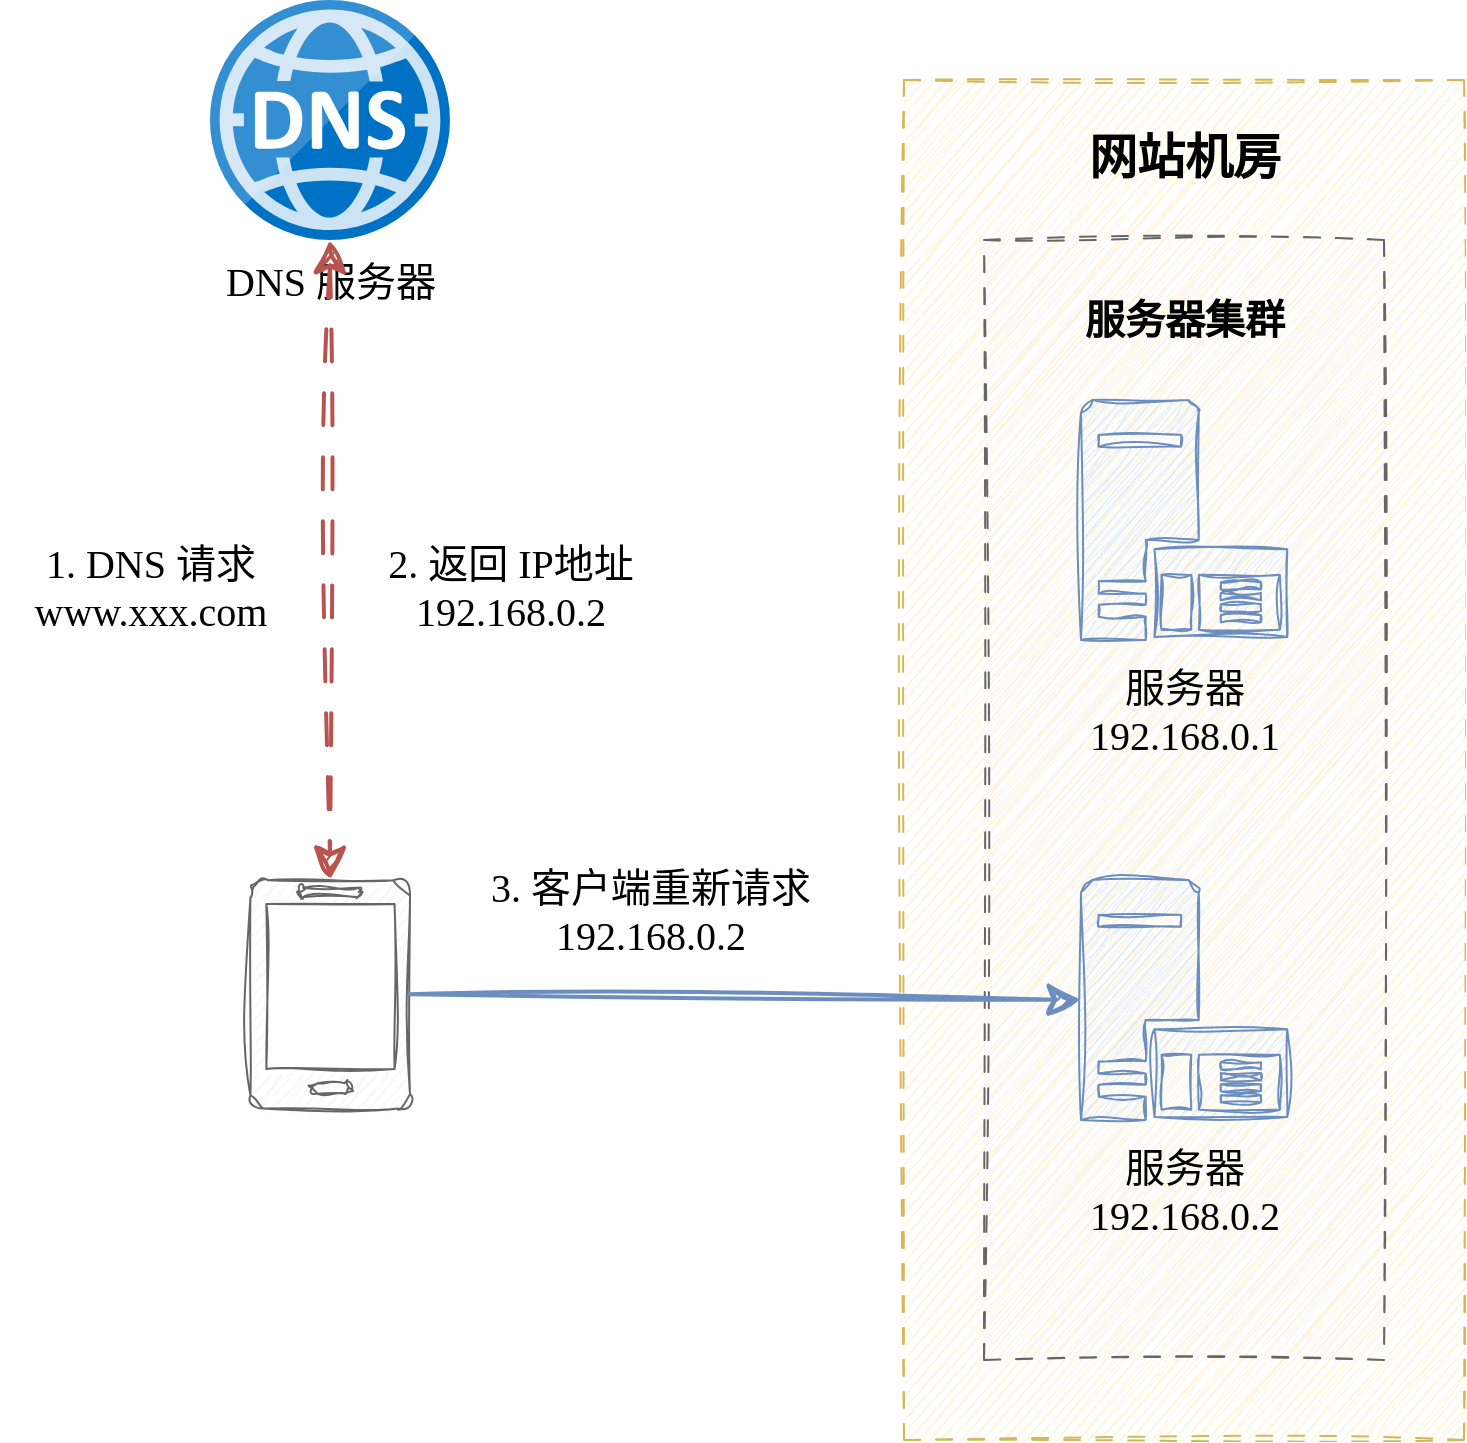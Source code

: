 <mxfile compressed="true" version="22.0.3" type="device" pages="5"><diagram name="DNS负载均衡" id="BAbrDMVihih0XYrOmK_y"><mxGraphModel dx="1668" dy="985" grid="1" gridSize="10" guides="1" tooltips="1" connect="1" arrows="1" fold="1" page="1" pageScale="1" pageWidth="1654" pageHeight="1169" math="0" shadow="0"><root><mxCell id="SxZBvhlyX4NvFGH8kVMa-0"/><mxCell id="SxZBvhlyX4NvFGH8kVMa-1" parent="SxZBvhlyX4NvFGH8kVMa-0"/><mxCell id="SxZBvhlyX4NvFGH8kVMa-2" value="" style="verticalLabelPosition=bottom;verticalAlign=top;html=1;shape=mxgraph.basic.rect;fillColor2=none;strokeWidth=1;size=20;indent=5;sketch=1;hachureGap=4;jiggle=2;curveFitting=1;fontFamily=Architects Daughter;fontSource=https%3A%2F%2Ffonts.googleapis.com%2Fcss%3Ffamily%3DArchitects%2BDaughter;fontSize=20;fillColor=#fff2cc;strokeColor=#d6b656;dashed=1;dashPattern=8 8;" parent="SxZBvhlyX4NvFGH8kVMa-1" vertex="1"><mxGeometry x="1002" y="265" width="280" height="680" as="geometry"/></mxCell><mxCell id="SxZBvhlyX4NvFGH8kVMa-3" value="" style="verticalLabelPosition=bottom;verticalAlign=top;html=1;shape=mxgraph.basic.rect;fillColor2=none;strokeWidth=1;size=20;indent=5;sketch=1;hachureGap=4;jiggle=2;curveFitting=1;fontFamily=Architects Daughter;fontSource=https%3A%2F%2Ffonts.googleapis.com%2Fcss%3Ffamily%3DArchitects%2BDaughter;fontSize=20;fillColor=#f5f5f5;fontColor=#333333;strokeColor=#666666;dashed=1;dashPattern=8 8;" parent="SxZBvhlyX4NvFGH8kVMa-1" vertex="1"><mxGeometry x="1042" y="345" width="200" height="560" as="geometry"/></mxCell><mxCell id="SxZBvhlyX4NvFGH8kVMa-6" value="&lt;div&gt;1. DNS 请求&lt;/div&gt;&lt;div&gt;www.xxx.com&lt;/div&gt;" style="text;html=1;align=center;verticalAlign=middle;resizable=0;points=[];autosize=1;strokeColor=none;fillColor=none;fontSize=20;fontFamily=Comic Sans MS;" parent="SxZBvhlyX4NvFGH8kVMa-1" vertex="1"><mxGeometry x="550" y="487.5" width="150" height="60" as="geometry"/></mxCell><mxCell id="SxZBvhlyX4NvFGH8kVMa-7" value="&lt;div&gt;2. 返回 IP地址&lt;/div&gt;&lt;div&gt;192.168.0.2&lt;/div&gt;" style="text;html=1;align=center;verticalAlign=middle;resizable=0;points=[];autosize=1;strokeColor=none;fillColor=none;fontSize=20;fontFamily=Comic Sans MS;" parent="SxZBvhlyX4NvFGH8kVMa-1" vertex="1"><mxGeometry x="730" y="487.5" width="150" height="60" as="geometry"/></mxCell><mxCell id="SxZBvhlyX4NvFGH8kVMa-8" value="&lt;div&gt;3. 客户端重新请求&lt;/div&gt;&lt;div&gt;192.168.0.2&lt;/div&gt;" style="text;html=1;align=center;verticalAlign=middle;resizable=0;points=[];autosize=1;strokeColor=none;fillColor=none;fontSize=20;fontFamily=Comic Sans MS;" parent="SxZBvhlyX4NvFGH8kVMa-1" vertex="1"><mxGeometry x="780" y="650" width="190" height="60" as="geometry"/></mxCell><mxCell id="SxZBvhlyX4NvFGH8kVMa-10" value="服务器集群" style="text;html=1;align=center;verticalAlign=middle;resizable=0;points=[];autosize=1;strokeColor=none;fillColor=none;fontSize=20;fontFamily=Architects Daughter;fontStyle=1" parent="SxZBvhlyX4NvFGH8kVMa-1" vertex="1"><mxGeometry x="1082" y="365" width="120" height="40" as="geometry"/></mxCell><mxCell id="SxZBvhlyX4NvFGH8kVMa-11" value="" style="group" parent="SxZBvhlyX4NvFGH8kVMa-1" vertex="1" connectable="0"><mxGeometry x="1087.0" y="425" width="120" height="185" as="geometry"/></mxCell><mxCell id="SxZBvhlyX4NvFGH8kVMa-12" value="" style="sketch=1;aspect=fixed;pointerEvents=1;shadow=0;dashed=0;html=1;strokeColor=#6c8ebf;labelPosition=center;verticalLabelPosition=bottom;verticalAlign=top;align=center;fillColor=#dae8fc;shape=mxgraph.mscae.enterprise.application_server;hachureGap=4;jiggle=2;curveFitting=1;fontFamily=Comic Sans MS;fontSize=20;" parent="SxZBvhlyX4NvFGH8kVMa-11" vertex="1"><mxGeometry x="3.4" width="103.2" height="120" as="geometry"/></mxCell><mxCell id="SxZBvhlyX4NvFGH8kVMa-13" value="&lt;font color=&quot;#000000&quot;&gt;&lt;div&gt;服务器&lt;/div&gt;&lt;div&gt;192.168.0.1&lt;/div&gt;&lt;/font&gt;" style="text;html=1;align=center;verticalAlign=middle;resizable=0;points=[];autosize=1;strokeColor=none;fillColor=none;fontSize=20;fontFamily=Comic Sans MS;labelBackgroundColor=none;" parent="SxZBvhlyX4NvFGH8kVMa-11" vertex="1"><mxGeometry x="-10" y="125" width="130" height="60" as="geometry"/></mxCell><mxCell id="SxZBvhlyX4NvFGH8kVMa-14" value="" style="sketch=1;aspect=fixed;pointerEvents=1;shadow=0;dashed=0;html=1;strokeColor=#6c8ebf;labelPosition=center;verticalLabelPosition=bottom;verticalAlign=top;align=center;fillColor=#dae8fc;shape=mxgraph.mscae.enterprise.application_server;hachureGap=4;jiggle=2;curveFitting=1;fontFamily=Comic Sans MS;fontSize=20;" parent="SxZBvhlyX4NvFGH8kVMa-1" vertex="1"><mxGeometry x="1090.4" y="665" width="103.2" height="120" as="geometry"/></mxCell><mxCell id="SxZBvhlyX4NvFGH8kVMa-15" value="&lt;font color=&quot;#000000&quot;&gt;&lt;div&gt;服务器&lt;/div&gt;&lt;div&gt;192.168.0.2&lt;/div&gt;&lt;/font&gt;" style="text;html=1;align=center;verticalAlign=middle;resizable=0;points=[];autosize=1;strokeColor=none;fillColor=none;fontSize=20;fontFamily=Comic Sans MS;labelBackgroundColor=none;" parent="SxZBvhlyX4NvFGH8kVMa-1" vertex="1"><mxGeometry x="1077.0" y="790" width="130" height="60" as="geometry"/></mxCell><mxCell id="SxZBvhlyX4NvFGH8kVMa-19" value="网站机房" style="text;html=1;align=center;verticalAlign=middle;resizable=0;points=[];autosize=1;strokeColor=none;fillColor=none;fontSize=24;fontFamily=Architects Daughter;fontStyle=1" parent="SxZBvhlyX4NvFGH8kVMa-1" vertex="1"><mxGeometry x="1082" y="285" width="120" height="40" as="geometry"/></mxCell><mxCell id="SxZBvhlyX4NvFGH8kVMa-20" value="" style="sketch=1;aspect=fixed;pointerEvents=1;shadow=0;dashed=0;html=1;strokeColor=#666666;labelPosition=center;verticalLabelPosition=bottom;verticalAlign=top;align=center;fillColor=#f5f5f5;shape=mxgraph.azure.mobile;hachureGap=4;jiggle=2;curveFitting=1;fontFamily=Architects Daughter;fontSource=https%3A%2F%2Ffonts.googleapis.com%2Fcss%3Ffamily%3DArchitects%2BDaughter;fontSize=20;fontColor=#333333;" parent="SxZBvhlyX4NvFGH8kVMa-1" vertex="1"><mxGeometry x="675" y="665" width="80" height="114.29" as="geometry"/></mxCell><mxCell id="SxZBvhlyX4NvFGH8kVMa-5" style="shape=connector;hachureGap=4;orthogonalLoop=1;jettySize=auto;html=1;labelBackgroundColor=none;align=center;verticalAlign=middle;fontFamily=Comic Sans MS;fontSize=20;fontColor=default;endArrow=classic;fillColor=#dae8fc;strokeColor=#6c8ebf;strokeWidth=2;endSize=12;startSize=12;sketch=1;curveFitting=1;jiggle=2;entryX=0;entryY=0.5;entryDx=0;entryDy=0;entryPerimeter=0;exitX=1;exitY=0.5;exitDx=0;exitDy=0;exitPerimeter=0;" parent="SxZBvhlyX4NvFGH8kVMa-1" source="SxZBvhlyX4NvFGH8kVMa-20" target="SxZBvhlyX4NvFGH8kVMa-14" edge="1"><mxGeometry relative="1" as="geometry"><mxPoint x="525.3" y="612.073" as="sourcePoint"/><mxPoint x="772" y="702.5" as="targetPoint"/></mxGeometry></mxCell><mxCell id="YMJk9nRC2fCpFpkPJboU-1" value="" style="group" parent="SxZBvhlyX4NvFGH8kVMa-1" vertex="1" connectable="0"><mxGeometry x="650" y="225" width="130" height="160" as="geometry"/></mxCell><mxCell id="JRLEh3G2Ox-G3m-7-0gZ-0" value="" style="image;sketch=0;aspect=fixed;html=1;points=[];align=center;fontSize=12;image=img/lib/mscae/DNS.svg;verticalAlign=middle;fontFamily=Comic Sans MS;fillColor=none;labelBackgroundColor=none;" parent="YMJk9nRC2fCpFpkPJboU-1" vertex="1"><mxGeometry x="5" width="120" height="120" as="geometry"/></mxCell><mxCell id="YMJk9nRC2fCpFpkPJboU-0" value="DNS 服务器" style="text;html=1;align=center;verticalAlign=middle;resizable=0;points=[];autosize=1;strokeColor=none;fillColor=none;fontSize=20;fontFamily=Comic Sans MS;" parent="YMJk9nRC2fCpFpkPJboU-1" vertex="1"><mxGeometry y="120" width="130" height="40" as="geometry"/></mxCell><mxCell id="SxZBvhlyX4NvFGH8kVMa-4" style="shape=connector;hachureGap=4;orthogonalLoop=1;jettySize=auto;html=1;labelBackgroundColor=none;align=center;verticalAlign=middle;fontFamily=Comic Sans MS;fontSize=20;fontColor=default;endArrow=classic;strokeWidth=2;endSize=12;startSize=12;startArrow=classic;startFill=1;fillColor=#f8cecc;strokeColor=#b85450;sketch=1;curveFitting=1;jiggle=2;entryX=0.5;entryY=0;entryDx=0;entryDy=0;entryPerimeter=0;dashed=1;dashPattern=8 8;" parent="SxZBvhlyX4NvFGH8kVMa-1" source="JRLEh3G2Ox-G3m-7-0gZ-0" target="SxZBvhlyX4NvFGH8kVMa-20" edge="1"><mxGeometry relative="1" as="geometry"><mxPoint x="876.4" y="325" as="sourcePoint"/><mxPoint x="512" y="575" as="targetPoint"/></mxGeometry></mxCell></root></mxGraphModel></diagram><diagram name="HTTP负载均衡" id="JvPUnwsVTqbWL2oPnIk1"><mxGraphModel dx="2026" dy="1196" grid="1" gridSize="10" guides="1" tooltips="1" connect="1" arrows="1" fold="1" page="1" pageScale="1" pageWidth="1654" pageHeight="1169" math="0" shadow="0"><root><mxCell id="ro7mfXY26MIcOnf9jZvD-0"/><mxCell id="ro7mfXY26MIcOnf9jZvD-1" parent="ro7mfXY26MIcOnf9jZvD-0"/><mxCell id="aEIAhxGjpGdrBEgnsYX0-5" value="" style="verticalLabelPosition=bottom;verticalAlign=top;html=1;shape=mxgraph.basic.rect;fillColor2=none;strokeWidth=1;size=20;indent=5;sketch=1;hachureGap=4;jiggle=2;curveFitting=1;fontFamily=Architects Daughter;fontSource=https%3A%2F%2Ffonts.googleapis.com%2Fcss%3Ffamily%3DArchitects%2BDaughter;fontSize=20;fillColor=#fff2cc;strokeColor=#d6b656;dashed=1;dashPattern=8 8;" parent="ro7mfXY26MIcOnf9jZvD-1" vertex="1"><mxGeometry x="797" y="280" width="480" height="685" as="geometry"/></mxCell><mxCell id="aEIAhxGjpGdrBEgnsYX0-0" value="" style="verticalLabelPosition=bottom;verticalAlign=top;html=1;shape=mxgraph.basic.rect;fillColor2=none;strokeWidth=1;size=20;indent=5;sketch=1;hachureGap=4;jiggle=2;curveFitting=1;fontFamily=Architects Daughter;fontSource=https%3A%2F%2Ffonts.googleapis.com%2Fcss%3Ffamily%3DArchitects%2BDaughter;fontSize=20;fillColor=#f5f5f5;fontColor=#333333;strokeColor=#666666;dashed=1;dashPattern=8 8;" parent="ro7mfXY26MIcOnf9jZvD-1" vertex="1"><mxGeometry x="1037" y="365" width="200" height="560" as="geometry"/></mxCell><mxCell id="ro7mfXY26MIcOnf9jZvD-12" value="&lt;div&gt;1. HTTP 请求&lt;/div&gt;&lt;div&gt;192.168.0.100&lt;/div&gt;" style="text;html=1;align=center;verticalAlign=middle;resizable=0;points=[];autosize=1;strokeColor=none;fillColor=none;fontSize=20;fontFamily=Comic Sans MS;" parent="ro7mfXY26MIcOnf9jZvD-1" vertex="1"><mxGeometry x="600" y="425" width="150" height="60" as="geometry"/></mxCell><mxCell id="ro7mfXY26MIcOnf9jZvD-13" value="&lt;div&gt;2. 重定向到&lt;/div&gt;&lt;div&gt;192.168.0.2&lt;/div&gt;" style="text;html=1;align=center;verticalAlign=middle;resizable=0;points=[];autosize=1;strokeColor=none;fillColor=none;fontSize=20;fontFamily=Comic Sans MS;" parent="ro7mfXY26MIcOnf9jZvD-1" vertex="1"><mxGeometry x="610" y="507.5" width="130" height="60" as="geometry"/></mxCell><mxCell id="ro7mfXY26MIcOnf9jZvD-14" value="&lt;div&gt;3. 客户端重新请求&lt;/div&gt;&lt;div&gt;192.168.0.2&lt;/div&gt;" style="text;html=1;align=center;verticalAlign=middle;resizable=0;points=[];autosize=1;strokeColor=none;fillColor=none;fontSize=20;fontFamily=Comic Sans MS;" parent="ro7mfXY26MIcOnf9jZvD-1" vertex="1"><mxGeometry x="580" y="680" width="190" height="60" as="geometry"/></mxCell><mxCell id="aEIAhxGjpGdrBEgnsYX0-1" value="服务器集群" style="text;html=1;align=center;verticalAlign=middle;resizable=0;points=[];autosize=1;strokeColor=none;fillColor=none;fontSize=20;fontFamily=Architects Daughter;fontStyle=1" parent="ro7mfXY26MIcOnf9jZvD-1" vertex="1"><mxGeometry x="1077" y="385" width="120" height="40" as="geometry"/></mxCell><mxCell id="aEIAhxGjpGdrBEgnsYX0-9" value="" style="group" parent="ro7mfXY26MIcOnf9jZvD-1" vertex="1" connectable="0"><mxGeometry x="1082.0" y="445" width="120" height="185" as="geometry"/></mxCell><mxCell id="aEIAhxGjpGdrBEgnsYX0-7" value="" style="sketch=1;aspect=fixed;pointerEvents=1;shadow=0;dashed=0;html=1;strokeColor=#6c8ebf;labelPosition=center;verticalLabelPosition=bottom;verticalAlign=top;align=center;fillColor=#dae8fc;shape=mxgraph.mscae.enterprise.application_server;hachureGap=4;jiggle=2;curveFitting=1;fontFamily=Comic Sans MS;fontSize=20;" parent="aEIAhxGjpGdrBEgnsYX0-9" vertex="1"><mxGeometry x="3.4" width="103.2" height="120" as="geometry"/></mxCell><mxCell id="aEIAhxGjpGdrBEgnsYX0-8" value="&lt;font color=&quot;#000000&quot;&gt;&lt;div&gt;服务器&lt;/div&gt;&lt;div&gt;192.168.0.1&lt;/div&gt;&lt;/font&gt;" style="text;html=1;align=center;verticalAlign=middle;resizable=0;points=[];autosize=1;strokeColor=none;fillColor=none;fontSize=20;fontFamily=Comic Sans MS;labelBackgroundColor=none;" parent="aEIAhxGjpGdrBEgnsYX0-9" vertex="1"><mxGeometry x="-10" y="125" width="130" height="60" as="geometry"/></mxCell><mxCell id="aEIAhxGjpGdrBEgnsYX0-11" value="" style="sketch=1;aspect=fixed;pointerEvents=1;shadow=0;dashed=0;html=1;strokeColor=#6c8ebf;labelPosition=center;verticalLabelPosition=bottom;verticalAlign=top;align=center;fillColor=#dae8fc;shape=mxgraph.mscae.enterprise.application_server;hachureGap=4;jiggle=2;curveFitting=1;fontFamily=Comic Sans MS;fontSize=20;" parent="ro7mfXY26MIcOnf9jZvD-1" vertex="1"><mxGeometry x="1085.4" y="685" width="103.2" height="120" as="geometry"/></mxCell><mxCell id="aEIAhxGjpGdrBEgnsYX0-12" value="&lt;font color=&quot;#000000&quot;&gt;&lt;div&gt;服务器&lt;/div&gt;&lt;div&gt;192.168.0.2&lt;/div&gt;&lt;/font&gt;" style="text;html=1;align=center;verticalAlign=middle;resizable=0;points=[];autosize=1;strokeColor=none;fillColor=none;fontSize=20;fontFamily=Comic Sans MS;labelBackgroundColor=none;" parent="ro7mfXY26MIcOnf9jZvD-1" vertex="1"><mxGeometry x="1072.0" y="810" width="130" height="60" as="geometry"/></mxCell><mxCell id="aEIAhxGjpGdrBEgnsYX0-13" value="" style="group" parent="ro7mfXY26MIcOnf9jZvD-1" vertex="1" connectable="0"><mxGeometry x="820.0" y="440" width="160" height="210" as="geometry"/></mxCell><mxCell id="aEIAhxGjpGdrBEgnsYX0-2" value="" style="sketch=1;aspect=fixed;pointerEvents=1;shadow=0;dashed=0;html=1;strokeColor=#b85450;labelPosition=center;verticalLabelPosition=bottom;verticalAlign=top;align=center;fillColor=#f8cecc;shape=mxgraph.mscae.enterprise.web_server;hachureGap=4;jiggle=2;curveFitting=1;fontFamily=Architects Daughter;fontSource=https%3A%2F%2Ffonts.googleapis.com%2Fcss%3Ffamily%3DArchitects%2BDaughter;fontSize=20;" parent="aEIAhxGjpGdrBEgnsYX0-13" vertex="1"><mxGeometry x="34.4" width="91.2" height="120" as="geometry"/></mxCell><mxCell id="aEIAhxGjpGdrBEgnsYX0-3" value="&lt;font color=&quot;#000000&quot;&gt;&lt;div&gt;HTTP 重定向&lt;/div&gt;&lt;div&gt;负载均衡服务器&lt;/div&gt;&lt;div&gt;192.168.0.100&lt;/div&gt;&lt;/font&gt;" style="text;html=1;align=center;verticalAlign=middle;resizable=0;points=[];autosize=1;strokeColor=none;fillColor=none;fontSize=20;fontFamily=Comic Sans MS;labelBackgroundColor=none;" parent="aEIAhxGjpGdrBEgnsYX0-13" vertex="1"><mxGeometry y="120" width="160" height="90" as="geometry"/></mxCell><mxCell id="aEIAhxGjpGdrBEgnsYX0-14" value="网站机房" style="text;html=1;align=center;verticalAlign=middle;resizable=0;points=[];autosize=1;strokeColor=none;fillColor=none;fontSize=24;fontFamily=Architects Daughter;fontStyle=1" parent="ro7mfXY26MIcOnf9jZvD-1" vertex="1"><mxGeometry x="977" y="300" width="120" height="40" as="geometry"/></mxCell><mxCell id="aEIAhxGjpGdrBEgnsYX0-16" value="" style="sketch=1;aspect=fixed;pointerEvents=1;shadow=0;dashed=0;html=1;strokeColor=#666666;labelPosition=center;verticalLabelPosition=bottom;verticalAlign=top;align=center;fillColor=#f5f5f5;shape=mxgraph.azure.mobile;hachureGap=4;jiggle=2;curveFitting=1;fontFamily=Architects Daughter;fontSource=https%3A%2F%2Ffonts.googleapis.com%2Fcss%3Ffamily%3DArchitects%2BDaughter;fontSize=20;fontColor=#333333;" parent="ro7mfXY26MIcOnf9jZvD-1" vertex="1"><mxGeometry x="477" y="450" width="80" height="114.29" as="geometry"/></mxCell><mxCell id="ro7mfXY26MIcOnf9jZvD-4" style="shape=connector;hachureGap=4;orthogonalLoop=1;jettySize=auto;html=1;labelBackgroundColor=none;align=center;verticalAlign=middle;fontFamily=Comic Sans MS;fontSize=20;fontColor=default;endArrow=classic;fillColor=#dae8fc;strokeColor=#6c8ebf;strokeWidth=2;endSize=12;startSize=12;sketch=1;curveFitting=1;jiggle=2;entryX=0;entryY=0.5;entryDx=0;entryDy=0;entryPerimeter=0;exitX=0.5;exitY=1;exitDx=0;exitDy=0;exitPerimeter=0;startArrow=classic;startFill=1;edgeStyle=orthogonalEdgeStyle;" parent="ro7mfXY26MIcOnf9jZvD-1" source="aEIAhxGjpGdrBEgnsYX0-16" target="aEIAhxGjpGdrBEgnsYX0-11" edge="1"><mxGeometry relative="1" as="geometry"><mxPoint x="520.3" y="632.073" as="sourcePoint"/><mxPoint x="767" y="722.5" as="targetPoint"/></mxGeometry></mxCell><mxCell id="ro7mfXY26MIcOnf9jZvD-2" style="shape=connector;hachureGap=4;orthogonalLoop=1;jettySize=auto;html=1;labelBackgroundColor=none;align=center;verticalAlign=middle;fontFamily=Comic Sans MS;fontSize=20;fontColor=default;endArrow=classic;strokeWidth=2;endSize=12;startSize=12;startArrow=classic;startFill=1;fillColor=#f8cecc;strokeColor=#b85450;sketch=1;curveFitting=1;jiggle=2;exitX=0;exitY=0.5;exitDx=0;exitDy=0;exitPerimeter=0;entryX=0.909;entryY=0.419;entryDx=0;entryDy=0;entryPerimeter=0;dashed=1;dashPattern=8 8;" parent="ro7mfXY26MIcOnf9jZvD-1" source="aEIAhxGjpGdrBEgnsYX0-2" target="aEIAhxGjpGdrBEgnsYX0-16" edge="1"><mxGeometry relative="1" as="geometry"><mxPoint x="357" y="45" as="sourcePoint"/><mxPoint x="507" y="595" as="targetPoint"/></mxGeometry></mxCell></root></mxGraphModel></diagram><diagram name="反向代理负载均衡" id="8RaGBuaZtl2BDMFMAO3C"><mxGraphModel dx="2026" dy="1196" grid="1" gridSize="10" guides="1" tooltips="1" connect="1" arrows="1" fold="1" page="1" pageScale="1" pageWidth="1654" pageHeight="1169" math="0" shadow="0"><root><mxCell id="yRNiYalfQ5TMq-dqFPMS-0"/><mxCell id="yRNiYalfQ5TMq-dqFPMS-1" parent="yRNiYalfQ5TMq-dqFPMS-0"/><mxCell id="yRNiYalfQ5TMq-dqFPMS-2" value="" style="verticalLabelPosition=bottom;verticalAlign=top;html=1;shape=mxgraph.basic.rect;fillColor2=none;strokeWidth=1;size=20;indent=5;sketch=1;hachureGap=4;jiggle=2;curveFitting=1;fontFamily=Architects Daughter;fontSource=https%3A%2F%2Ffonts.googleapis.com%2Fcss%3Ffamily%3DArchitects%2BDaughter;fontSize=20;fillColor=#fff2cc;strokeColor=#d6b656;dashed=1;dashPattern=8 8;" parent="yRNiYalfQ5TMq-dqFPMS-1" vertex="1"><mxGeometry x="680" y="280" width="597" height="685" as="geometry"/></mxCell><mxCell id="yRNiYalfQ5TMq-dqFPMS-3" value="" style="verticalLabelPosition=bottom;verticalAlign=top;html=1;shape=mxgraph.basic.rect;fillColor2=none;strokeWidth=1;size=20;indent=5;sketch=1;hachureGap=4;jiggle=2;curveFitting=1;fontFamily=Architects Daughter;fontSource=https%3A%2F%2Ffonts.googleapis.com%2Fcss%3Ffamily%3DArchitects%2BDaughter;fontSize=20;fillColor=#f5f5f5;fontColor=#333333;strokeColor=#666666;dashed=1;dashPattern=8 8;" parent="yRNiYalfQ5TMq-dqFPMS-1" vertex="1"><mxGeometry x="1037" y="365" width="200" height="555" as="geometry"/></mxCell><mxCell id="yRNiYalfQ5TMq-dqFPMS-4" value="&lt;div&gt;1. HTTP 请求&lt;/div&gt;&lt;div&gt;192.168.0.100&lt;/div&gt;" style="text;html=1;align=center;verticalAlign=middle;resizable=0;points=[];autosize=1;strokeColor=none;fillColor=none;fontSize=20;fontFamily=Comic Sans MS;" parent="yRNiYalfQ5TMq-dqFPMS-1" vertex="1"><mxGeometry x="530" y="430" width="150" height="60" as="geometry"/></mxCell><mxCell id="yRNiYalfQ5TMq-dqFPMS-6" value="&lt;div&gt;2. 转发请求到&lt;/div&gt;&lt;div&gt;192.168.0.1&lt;/div&gt;" style="text;html=1;align=center;verticalAlign=middle;resizable=0;points=[];autosize=1;strokeColor=none;fillColor=none;fontSize=20;fontFamily=Comic Sans MS;" parent="yRNiYalfQ5TMq-dqFPMS-1" vertex="1"><mxGeometry x="860" y="430" width="150" height="60" as="geometry"/></mxCell><mxCell id="yRNiYalfQ5TMq-dqFPMS-7" value="服务器集群" style="text;html=1;align=center;verticalAlign=middle;resizable=0;points=[];autosize=1;strokeColor=none;fillColor=none;fontSize=20;fontFamily=Architects Daughter;fontStyle=1" parent="yRNiYalfQ5TMq-dqFPMS-1" vertex="1"><mxGeometry x="1077" y="385" width="120" height="40" as="geometry"/></mxCell><mxCell id="yRNiYalfQ5TMq-dqFPMS-8" value="" style="group" parent="yRNiYalfQ5TMq-dqFPMS-1" vertex="1" connectable="0"><mxGeometry x="1082.0" y="445" width="120" height="185" as="geometry"/></mxCell><mxCell id="yRNiYalfQ5TMq-dqFPMS-9" value="" style="sketch=1;aspect=fixed;pointerEvents=1;shadow=0;dashed=0;html=1;strokeColor=#6c8ebf;labelPosition=center;verticalLabelPosition=bottom;verticalAlign=top;align=center;fillColor=#dae8fc;shape=mxgraph.mscae.enterprise.application_server;hachureGap=4;jiggle=2;curveFitting=1;fontFamily=Comic Sans MS;fontSize=20;" parent="yRNiYalfQ5TMq-dqFPMS-8" vertex="1"><mxGeometry x="3.4" width="103.2" height="120" as="geometry"/></mxCell><mxCell id="yRNiYalfQ5TMq-dqFPMS-10" value="&lt;font color=&quot;#000000&quot;&gt;&lt;div&gt;服务器&lt;/div&gt;&lt;div&gt;192.168.0.1&lt;/div&gt;&lt;/font&gt;" style="text;html=1;align=center;verticalAlign=middle;resizable=0;points=[];autosize=1;strokeColor=none;fillColor=none;fontSize=20;fontFamily=Comic Sans MS;labelBackgroundColor=none;" parent="yRNiYalfQ5TMq-dqFPMS-8" vertex="1"><mxGeometry x="-10" y="125" width="130" height="60" as="geometry"/></mxCell><mxCell id="yRNiYalfQ5TMq-dqFPMS-11" value="" style="sketch=1;aspect=fixed;pointerEvents=1;shadow=0;dashed=0;html=1;strokeColor=#6c8ebf;labelPosition=center;verticalLabelPosition=bottom;verticalAlign=top;align=center;fillColor=#dae8fc;shape=mxgraph.mscae.enterprise.application_server;hachureGap=4;jiggle=2;curveFitting=1;fontFamily=Comic Sans MS;fontSize=20;" parent="yRNiYalfQ5TMq-dqFPMS-1" vertex="1"><mxGeometry x="1085.4" y="685" width="103.2" height="120" as="geometry"/></mxCell><mxCell id="yRNiYalfQ5TMq-dqFPMS-12" value="&lt;font color=&quot;#000000&quot;&gt;&lt;div&gt;服务器&lt;/div&gt;&lt;div&gt;192.168.0.2&lt;/div&gt;&lt;/font&gt;" style="text;html=1;align=center;verticalAlign=middle;resizable=0;points=[];autosize=1;strokeColor=none;fillColor=none;fontSize=20;fontFamily=Comic Sans MS;labelBackgroundColor=none;" parent="yRNiYalfQ5TMq-dqFPMS-1" vertex="1"><mxGeometry x="1072.0" y="810" width="130" height="60" as="geometry"/></mxCell><mxCell id="yRNiYalfQ5TMq-dqFPMS-16" value="网站机房" style="text;html=1;align=center;verticalAlign=middle;resizable=0;points=[];autosize=1;strokeColor=none;fillColor=none;fontSize=24;fontFamily=Architects Daughter;fontStyle=1" parent="yRNiYalfQ5TMq-dqFPMS-1" vertex="1"><mxGeometry x="918.5" y="300" width="120" height="40" as="geometry"/></mxCell><mxCell id="yRNiYalfQ5TMq-dqFPMS-17" value="" style="sketch=1;aspect=fixed;pointerEvents=1;shadow=0;dashed=0;html=1;strokeColor=#666666;labelPosition=center;verticalLabelPosition=bottom;verticalAlign=top;align=center;fillColor=#f5f5f5;shape=mxgraph.azure.mobile;hachureGap=4;jiggle=2;curveFitting=1;fontFamily=Architects Daughter;fontSource=https%3A%2F%2Ffonts.googleapis.com%2Fcss%3Ffamily%3DArchitects%2BDaughter;fontSize=20;fontColor=#333333;" parent="yRNiYalfQ5TMq-dqFPMS-1" vertex="1"><mxGeometry x="440" y="445.0" width="80" height="114.29" as="geometry"/></mxCell><mxCell id="yRNiYalfQ5TMq-dqFPMS-19" style="shape=connector;hachureGap=4;orthogonalLoop=1;jettySize=auto;html=1;labelBackgroundColor=none;align=center;verticalAlign=middle;fontFamily=Comic Sans MS;fontSize=20;fontColor=default;endArrow=classic;strokeWidth=2;endSize=12;startSize=12;startArrow=classic;startFill=1;fillColor=#f8cecc;strokeColor=#b85450;sketch=1;curveFitting=1;jiggle=2;exitX=0;exitY=0.5;exitDx=0;exitDy=0;exitPerimeter=0;entryX=1;entryY=0.5;entryDx=0;entryDy=0;entryPerimeter=0;dashed=1;dashPattern=8 8;" parent="yRNiYalfQ5TMq-dqFPMS-1" source="yRNiYalfQ5TMq-dqFPMS-14" target="yRNiYalfQ5TMq-dqFPMS-17" edge="1"><mxGeometry relative="1" as="geometry"><mxPoint x="357" y="45" as="sourcePoint"/><mxPoint x="507" y="595" as="targetPoint"/></mxGeometry></mxCell><mxCell id="EnAoTIV5uM1FwzV6oub2-1" value="" style="group" parent="yRNiYalfQ5TMq-dqFPMS-1" vertex="1" connectable="0"><mxGeometry x="720.0" y="400" width="160" height="210" as="geometry"/></mxCell><mxCell id="yRNiYalfQ5TMq-dqFPMS-14" value="" style="sketch=1;aspect=fixed;pointerEvents=1;shadow=0;dashed=0;html=1;strokeColor=#b85450;labelPosition=center;verticalLabelPosition=bottom;verticalAlign=top;align=center;fillColor=#f8cecc;shape=mxgraph.mscae.enterprise.web_server;hachureGap=4;jiggle=2;curveFitting=1;fontFamily=Architects Daughter;fontSource=https%3A%2F%2Ffonts.googleapis.com%2Fcss%3Ffamily%3DArchitects%2BDaughter;fontSize=20;" parent="EnAoTIV5uM1FwzV6oub2-1" vertex="1"><mxGeometry x="34.4" y="45" width="91.2" height="120" as="geometry"/></mxCell><mxCell id="yRNiYalfQ5TMq-dqFPMS-15" value="&lt;font color=&quot;#000000&quot;&gt;&lt;div&gt;反向代理&lt;/div&gt;&lt;div&gt;负载均衡服务器&lt;/div&gt;&lt;div&gt;192.168.0.100&lt;/div&gt;&lt;/font&gt;" style="text;html=1;align=center;verticalAlign=middle;resizable=0;points=[];autosize=1;strokeColor=none;fillColor=none;fontSize=20;fontFamily=Comic Sans MS;labelBackgroundColor=none;" parent="EnAoTIV5uM1FwzV6oub2-1" vertex="1"><mxGeometry y="165" width="160" height="90" as="geometry"/></mxCell><mxCell id="EnAoTIV5uM1FwzV6oub2-2" style="sketch=1;hachureGap=4;jiggle=2;curveFitting=1;orthogonalLoop=1;jettySize=auto;html=1;exitX=0.64;exitY=0.49;exitDx=0;exitDy=0;exitPerimeter=0;entryX=0;entryY=0.5;entryDx=0;entryDy=0;entryPerimeter=0;fontFamily=Architects Daughter;fontSource=https%3A%2F%2Ffonts.googleapis.com%2Fcss%3Ffamily%3DArchitects%2BDaughter;fontSize=16;fillColor=#dae8fc;strokeColor=#6c8ebf;strokeWidth=2;endSize=12;startSize=12;startArrow=classic;startFill=1;" parent="yRNiYalfQ5TMq-dqFPMS-1" source="yRNiYalfQ5TMq-dqFPMS-14" target="yRNiYalfQ5TMq-dqFPMS-9" edge="1"><mxGeometry relative="1" as="geometry"/></mxCell></root></mxGraphModel></diagram><diagram id="WqTGeLNVSc9GM7IMLem0" name="数据链路负载均衡"><mxGraphModel dx="2026" dy="1196" grid="1" gridSize="10" guides="1" tooltips="1" connect="1" arrows="1" fold="1" page="1" pageScale="1" pageWidth="1654" pageHeight="1169" math="0" shadow="0"><root><mxCell id="0"/><mxCell id="1" parent="0"/><mxCell id="bC4cPEc79yvD6bbEpN5t-1" value="" style="verticalLabelPosition=bottom;verticalAlign=top;html=1;shape=mxgraph.basic.rect;fillColor2=none;strokeWidth=1;size=20;indent=5;sketch=1;hachureGap=4;jiggle=2;curveFitting=1;fontFamily=Architects Daughter;fontSource=https%3A%2F%2Ffonts.googleapis.com%2Fcss%3Ffamily%3DArchitects%2BDaughter;fontSize=20;fillColor=#fff2cc;strokeColor=#d6b656;dashed=1;dashPattern=8 8;" parent="1" vertex="1"><mxGeometry x="600" y="280" width="760" height="680" as="geometry"/></mxCell><mxCell id="bC4cPEc79yvD6bbEpN5t-2" value="" style="verticalLabelPosition=bottom;verticalAlign=top;html=1;shape=mxgraph.basic.rect;fillColor2=none;strokeWidth=1;size=20;indent=5;sketch=1;hachureGap=4;jiggle=2;curveFitting=1;fontFamily=Architects Daughter;fontSource=https%3A%2F%2Ffonts.googleapis.com%2Fcss%3Ffamily%3DArchitects%2BDaughter;fontSize=20;fillColor=#f5f5f5;fontColor=#333333;strokeColor=#666666;dashed=1;dashPattern=8 8;" parent="1" vertex="1"><mxGeometry x="1000" y="365" width="320" height="555" as="geometry"/></mxCell><mxCell id="bC4cPEc79yvD6bbEpN5t-3" value="&lt;div&gt;1. HTTP 请求&lt;/div&gt;&lt;div&gt;192.168.0.100&lt;/div&gt;" style="text;html=1;align=center;verticalAlign=middle;resizable=0;points=[];autosize=1;strokeColor=none;fillColor=none;fontSize=20;fontFamily=Comic Sans MS;" parent="1" vertex="1"><mxGeometry x="430" y="415" width="150" height="60" as="geometry"/></mxCell><mxCell id="bC4cPEc79yvD6bbEpN5t-4" value="&lt;div&gt;2 请求数据目的&lt;/div&gt;&lt;div&gt;mac 地址修改为&lt;/div&gt;&lt;div&gt;50:e0:85:c5:d3:7e&lt;/div&gt;" style="text;html=1;align=center;verticalAlign=middle;resizable=0;points=[];autosize=1;strokeColor=none;fillColor=none;fontSize=20;fontFamily=Comic Sans MS;" parent="1" vertex="1"><mxGeometry x="770" y="400" width="190" height="90" as="geometry"/></mxCell><mxCell id="bC4cPEc79yvD6bbEpN5t-5" value="服务器集群" style="text;html=1;align=center;verticalAlign=middle;resizable=0;points=[];autosize=1;strokeColor=none;fillColor=none;fontSize=20;fontFamily=Architects Daughter;fontStyle=1" parent="1" vertex="1"><mxGeometry x="1097" y="385" width="120" height="40" as="geometry"/></mxCell><mxCell id="bC4cPEc79yvD6bbEpN5t-11" value="网站机房" style="text;html=1;align=center;verticalAlign=middle;resizable=0;points=[];autosize=1;strokeColor=none;fillColor=none;fontSize=24;fontFamily=Architects Daughter;fontStyle=1" parent="1" vertex="1"><mxGeometry x="920" y="300" width="120" height="40" as="geometry"/></mxCell><mxCell id="bC4cPEc79yvD6bbEpN5t-12" value="" style="sketch=1;aspect=fixed;pointerEvents=1;shadow=0;dashed=0;html=1;strokeColor=#666666;labelPosition=center;verticalLabelPosition=bottom;verticalAlign=top;align=center;fillColor=#f5f5f5;shape=mxgraph.azure.mobile;hachureGap=4;jiggle=2;curveFitting=1;fontFamily=Architects Daughter;fontSource=https%3A%2F%2Ffonts.googleapis.com%2Fcss%3Ffamily%3DArchitects%2BDaughter;fontSize=20;fontColor=#333333;" parent="1" vertex="1"><mxGeometry x="320" y="444.855" width="80" height="114.29" as="geometry"/></mxCell><mxCell id="bC4cPEc79yvD6bbEpN5t-13" style="shape=connector;hachureGap=4;orthogonalLoop=1;jettySize=auto;html=1;labelBackgroundColor=none;align=center;verticalAlign=middle;fontFamily=Comic Sans MS;fontSize=20;fontColor=default;endArrow=classic;strokeWidth=2;endSize=12;startSize=12;startArrow=classic;startFill=1;fillColor=#f8cecc;strokeColor=#b85450;sketch=1;curveFitting=1;jiggle=2;exitX=0;exitY=0.5;exitDx=0;exitDy=0;exitPerimeter=0;entryX=1;entryY=0.5;entryDx=0;entryDy=0;entryPerimeter=0;dashed=1;dashPattern=8 8;" parent="1" source="bC4cPEc79yvD6bbEpN5t-15" target="bC4cPEc79yvD6bbEpN5t-12" edge="1"><mxGeometry relative="1" as="geometry"><mxPoint x="357" y="45" as="sourcePoint"/><mxPoint x="507" y="595" as="targetPoint"/></mxGeometry></mxCell><mxCell id="bC4cPEc79yvD6bbEpN5t-17" style="sketch=1;hachureGap=4;jiggle=2;curveFitting=1;orthogonalLoop=1;jettySize=auto;html=1;exitX=0.64;exitY=0.49;exitDx=0;exitDy=0;exitPerimeter=0;entryX=0;entryY=0.5;entryDx=0;entryDy=0;entryPerimeter=0;fontFamily=Architects Daughter;fontSource=https%3A%2F%2Ffonts.googleapis.com%2Fcss%3Ffamily%3DArchitects%2BDaughter;fontSize=16;fillColor=#dae8fc;strokeColor=#6c8ebf;strokeWidth=2;endSize=12;startSize=12;" parent="1" source="bC4cPEc79yvD6bbEpN5t-15" target="bC4cPEc79yvD6bbEpN5t-7" edge="1"><mxGeometry relative="1" as="geometry"/></mxCell><mxCell id="bC4cPEc79yvD6bbEpN5t-19" style="rounded=1;sketch=1;hachureGap=4;jiggle=2;curveFitting=1;orthogonalLoop=1;jettySize=auto;html=1;exitX=0;exitY=0.5;exitDx=0;exitDy=0;exitPerimeter=0;entryX=0.5;entryY=1;entryDx=0;entryDy=0;entryPerimeter=0;fontFamily=Architects Daughter;fontSource=https%3A%2F%2Ffonts.googleapis.com%2Fcss%3Ffamily%3DArchitects%2BDaughter;fontSize=16;fillColor=#dae8fc;strokeColor=#6c8ebf;strokeWidth=2;endSize=12;startSize=12;edgeStyle=orthogonalEdgeStyle;" parent="1" source="bC4cPEc79yvD6bbEpN5t-9" target="bC4cPEc79yvD6bbEpN5t-12" edge="1"><mxGeometry relative="1" as="geometry"/></mxCell><mxCell id="UHYRaxgJM8rPY55QyN_e-1" value="&lt;div&gt;3. 响应数据&lt;/div&gt;" style="text;html=1;align=center;verticalAlign=middle;resizable=0;points=[];autosize=1;strokeColor=none;fillColor=none;fontSize=20;fontFamily=Comic Sans MS;" parent="1" vertex="1"><mxGeometry x="650" y="762" width="130" height="40" as="geometry"/></mxCell><mxCell id="UHYRaxgJM8rPY55QyN_e-3" value="" style="group" parent="1" vertex="1" connectable="0"><mxGeometry x="1009.0" y="682" width="300" height="200" as="geometry"/></mxCell><mxCell id="bC4cPEc79yvD6bbEpN5t-9" value="" style="sketch=1;aspect=fixed;pointerEvents=1;shadow=0;dashed=0;html=1;strokeColor=#6c8ebf;labelPosition=center;verticalLabelPosition=bottom;verticalAlign=top;align=center;fillColor=#dae8fc;shape=mxgraph.mscae.enterprise.application_server;hachureGap=4;jiggle=2;curveFitting=1;fontFamily=Comic Sans MS;fontSize=20;" parent="UHYRaxgJM8rPY55QyN_e-3" vertex="1"><mxGeometry x="98.4" width="103.2" height="120" as="geometry"/></mxCell><mxCell id="bC4cPEc79yvD6bbEpN5t-10" value="&lt;font color=&quot;#000000&quot;&gt;&lt;div&gt;服务器&lt;/div&gt;&lt;div&gt;虚拟 IP：192.168.0.2&lt;/div&gt;&lt;div&gt;mac 地址：50:e0:85:c5:d3:7e&lt;/div&gt;&lt;/font&gt;" style="text;html=1;align=center;verticalAlign=middle;resizable=0;points=[];autosize=1;strokeColor=none;fillColor=none;fontSize=20;fontFamily=Comic Sans MS;labelBackgroundColor=none;" parent="UHYRaxgJM8rPY55QyN_e-3" vertex="1"><mxGeometry y="110" width="300" height="90" as="geometry"/></mxCell><mxCell id="bC4cPEc79yvD6bbEpN5t-15" value="" style="sketch=1;aspect=fixed;pointerEvents=1;shadow=0;dashed=0;html=1;strokeColor=#b85450;labelPosition=center;verticalLabelPosition=bottom;verticalAlign=top;align=center;fillColor=#f8cecc;shape=mxgraph.mscae.enterprise.web_server;hachureGap=4;jiggle=2;curveFitting=1;fontFamily=Architects Daughter;fontSource=https%3A%2F%2Ffonts.googleapis.com%2Fcss%3Ffamily%3DArchitects%2BDaughter;fontSize=20;" parent="1" vertex="1"><mxGeometry x="674.4" y="442" width="91.2" height="120" as="geometry"/></mxCell><mxCell id="bC4cPEc79yvD6bbEpN5t-16" value="&lt;font color=&quot;#000000&quot;&gt;&lt;div&gt;数据链路&lt;/div&gt;&lt;div&gt;负载均衡服务器&lt;/div&gt;&lt;div&gt;192.168.0.100&lt;/div&gt;&lt;/font&gt;" style="text;html=1;align=center;verticalAlign=middle;resizable=0;points=[];autosize=1;strokeColor=none;fillColor=none;fontSize=20;fontFamily=Comic Sans MS;labelBackgroundColor=none;" parent="1" vertex="1"><mxGeometry x="640.0" y="565" width="160" height="90" as="geometry"/></mxCell><mxCell id="bC4cPEc79yvD6bbEpN5t-7" value="" style="sketch=1;aspect=fixed;pointerEvents=1;shadow=0;dashed=0;html=1;strokeColor=#6c8ebf;labelPosition=center;verticalLabelPosition=bottom;verticalAlign=top;align=center;fillColor=#dae8fc;shape=mxgraph.mscae.enterprise.application_server;hachureGap=4;jiggle=2;curveFitting=1;fontFamily=Comic Sans MS;fontSize=20;" parent="1" vertex="1"><mxGeometry x="1107.4" y="442" width="103.2" height="120" as="geometry"/></mxCell><mxCell id="bC4cPEc79yvD6bbEpN5t-8" value="&lt;font color=&quot;#000000&quot;&gt;&lt;div&gt;服务器&lt;/div&gt;&lt;div&gt;虚拟 IP：192.168.0.1&lt;/div&gt;&lt;/font&gt;" style="text;html=1;align=center;verticalAlign=middle;resizable=0;points=[];autosize=1;strokeColor=none;fillColor=none;fontSize=20;fontFamily=Comic Sans MS;labelBackgroundColor=none;" parent="1" vertex="1"><mxGeometry x="1054.0" y="567" width="210" height="60" as="geometry"/></mxCell></root></mxGraphModel></diagram><diagram name="IP负载均衡" id="B5pCXxTGJL-pXGxc_d-5"><mxGraphModel dx="2026" dy="1196" grid="1" gridSize="10" guides="1" tooltips="1" connect="1" arrows="1" fold="1" page="1" pageScale="1" pageWidth="1654" pageHeight="1169" math="0" shadow="0"><root><mxCell id="ZGV-_av45Q1qqvJ8KOjR-0"/><mxCell id="ZGV-_av45Q1qqvJ8KOjR-1" parent="ZGV-_av45Q1qqvJ8KOjR-0"/><mxCell id="LaquL_yAv1xCBMbUvS-y-4" value="" style="group" vertex="1" connectable="0" parent="ZGV-_av45Q1qqvJ8KOjR-1"><mxGeometry x="229" y="242" width="1197" height="685" as="geometry"/></mxCell><mxCell id="ZGV-_av45Q1qqvJ8KOjR-2" value="" style="verticalLabelPosition=bottom;verticalAlign=top;html=1;shape=mxgraph.basic.rect;fillColor2=none;strokeWidth=1;size=20;indent=5;sketch=1;hachureGap=4;jiggle=2;curveFitting=1;fontFamily=Comic Sans MS;fontSize=20;fillColor=#fff2cc;strokeColor=#d6b656;dashed=1;dashPattern=8 8;" vertex="1" parent="LaquL_yAv1xCBMbUvS-y-4"><mxGeometry x="440" width="757" height="685" as="geometry"/></mxCell><mxCell id="ZGV-_av45Q1qqvJ8KOjR-3" value="" style="verticalLabelPosition=bottom;verticalAlign=top;html=1;shape=mxgraph.basic.rect;fillColor2=none;strokeWidth=1;size=20;indent=5;sketch=1;hachureGap=4;jiggle=2;curveFitting=1;fontFamily=Comic Sans MS;fontSize=20;fillColor=#f5f5f5;fontColor=#333333;strokeColor=#666666;dashed=1;dashPattern=8 8;" vertex="1" parent="LaquL_yAv1xCBMbUvS-y-4"><mxGeometry x="957" y="85" width="200" height="555" as="geometry"/></mxCell><mxCell id="ZGV-_av45Q1qqvJ8KOjR-4" value="&lt;div&gt;1. HTTP 请求&lt;/div&gt;&lt;div&gt;192.168.0.100&lt;/div&gt;" style="text;html=1;align=center;verticalAlign=middle;resizable=0;points=[];autosize=1;strokeColor=none;fillColor=none;fontSize=20;fontFamily=Comic Sans MS;" vertex="1" parent="LaquL_yAv1xCBMbUvS-y-4"><mxGeometry x="185" y="157" width="150" height="60" as="geometry"/></mxCell><mxCell id="ZGV-_av45Q1qqvJ8KOjR-5" value="&lt;div&gt;2 转发请求到&lt;/div&gt;&lt;div&gt;192.168.0.1&lt;/div&gt;" style="text;html=1;align=center;verticalAlign=middle;resizable=0;points=[];autosize=1;strokeColor=none;fillColor=none;fontSize=20;fontFamily=Comic Sans MS;" vertex="1" parent="LaquL_yAv1xCBMbUvS-y-4"><mxGeometry x="730" y="160" width="140" height="60" as="geometry"/></mxCell><mxCell id="ZGV-_av45Q1qqvJ8KOjR-6" value="服务器集群" style="text;html=1;align=center;verticalAlign=middle;resizable=0;points=[];autosize=1;strokeColor=none;fillColor=none;fontSize=20;fontFamily=Comic Sans MS;fontStyle=1" vertex="1" parent="LaquL_yAv1xCBMbUvS-y-4"><mxGeometry x="997" y="105" width="120" height="40" as="geometry"/></mxCell><mxCell id="ZGV-_av45Q1qqvJ8KOjR-10" value="" style="sketch=1;aspect=fixed;pointerEvents=1;shadow=0;dashed=0;html=1;strokeColor=#6c8ebf;labelPosition=center;verticalLabelPosition=bottom;verticalAlign=top;align=center;fillColor=#dae8fc;shape=mxgraph.mscae.enterprise.application_server;hachureGap=4;jiggle=2;curveFitting=1;fontFamily=Comic Sans MS;fontSize=20;" vertex="1" parent="LaquL_yAv1xCBMbUvS-y-4"><mxGeometry x="1005.4" y="405" width="103.2" height="120" as="geometry"/></mxCell><mxCell id="ZGV-_av45Q1qqvJ8KOjR-11" value="&lt;font color=&quot;#000000&quot;&gt;&lt;div&gt;服务器&lt;/div&gt;&lt;div&gt;192.168.0.2&lt;/div&gt;&lt;/font&gt;" style="text;html=1;align=center;verticalAlign=middle;resizable=0;points=[];autosize=1;strokeColor=none;fillColor=none;fontSize=20;fontFamily=Comic Sans MS;labelBackgroundColor=none;" vertex="1" parent="LaquL_yAv1xCBMbUvS-y-4"><mxGeometry x="992.0" y="530" width="130" height="60" as="geometry"/></mxCell><mxCell id="ZGV-_av45Q1qqvJ8KOjR-12" value="网站机房" style="text;html=1;align=center;verticalAlign=middle;resizable=0;points=[];autosize=1;strokeColor=none;fillColor=none;fontSize=24;fontFamily=Comic Sans MS;fontStyle=1" vertex="1" parent="LaquL_yAv1xCBMbUvS-y-4"><mxGeometry x="740" y="20" width="120" height="40" as="geometry"/></mxCell><mxCell id="ZGV-_av45Q1qqvJ8KOjR-13" value="" style="sketch=1;aspect=fixed;pointerEvents=1;shadow=0;dashed=0;html=1;strokeColor=#666666;labelPosition=center;verticalLabelPosition=bottom;verticalAlign=top;align=center;fillColor=#f5f5f5;shape=mxgraph.azure.mobile;hachureGap=4;jiggle=2;curveFitting=1;fontFamily=Comic Sans MS;fontSize=20;fontColor=#333333;" vertex="1" parent="LaquL_yAv1xCBMbUvS-y-4"><mxGeometry y="164.855" width="80" height="114.29" as="geometry"/></mxCell><mxCell id="ZGV-_av45Q1qqvJ8KOjR-14" style="shape=connector;hachureGap=4;orthogonalLoop=1;jettySize=auto;html=1;labelBackgroundColor=none;align=center;verticalAlign=middle;fontFamily=Comic Sans MS;fontSize=20;fontColor=default;endArrow=classic;strokeWidth=2;endSize=12;startSize=12;startArrow=classic;startFill=1;fillColor=#f8cecc;strokeColor=#b85450;sketch=1;curveFitting=1;jiggle=2;exitX=0;exitY=0.5;exitDx=0;exitDy=0;exitPerimeter=0;entryX=1;entryY=0.5;entryDx=0;entryDy=0;entryPerimeter=0;dashed=1;dashPattern=8 8;" edge="1" parent="LaquL_yAv1xCBMbUvS-y-4" source="ZGV-_av45Q1qqvJ8KOjR-16" target="ZGV-_av45Q1qqvJ8KOjR-13"><mxGeometry relative="1" as="geometry"><mxPoint x="277" y="-235" as="sourcePoint"/><mxPoint x="427" y="315" as="targetPoint"/></mxGeometry></mxCell><mxCell id="ZGV-_av45Q1qqvJ8KOjR-16" value="" style="sketch=1;aspect=fixed;pointerEvents=1;shadow=0;dashed=0;html=1;strokeColor=#b85450;labelPosition=center;verticalLabelPosition=bottom;verticalAlign=top;align=center;fillColor=#f8cecc;shape=mxgraph.mscae.enterprise.web_server;hachureGap=4;jiggle=2;curveFitting=1;fontFamily=Comic Sans MS;fontSize=20;" vertex="1" parent="LaquL_yAv1xCBMbUvS-y-4"><mxGeometry x="549.4" y="165" width="91.2" height="120" as="geometry"/></mxCell><mxCell id="ZGV-_av45Q1qqvJ8KOjR-17" value="&lt;font color=&quot;#000000&quot;&gt;&lt;div&gt;负载均衡服务器&lt;/div&gt;&lt;div&gt;（网关服务器）&lt;/div&gt;&lt;div&gt;外部 IP：192.168.137.10&lt;/div&gt;&lt;div&gt;内部 IP：192.168.0.10&lt;/div&gt;&lt;/font&gt;" style="text;html=1;align=center;verticalAlign=middle;resizable=0;points=[];autosize=1;strokeColor=none;fillColor=none;fontSize=20;fontFamily=Comic Sans MS;labelBackgroundColor=none;" vertex="1" parent="LaquL_yAv1xCBMbUvS-y-4"><mxGeometry x="470.0" y="290" width="250" height="110" as="geometry"/></mxCell><mxCell id="LaquL_yAv1xCBMbUvS-y-1" value="&lt;div&gt;3 响应数据&lt;/div&gt;&lt;div&gt;源地址：192.168.0.1&lt;/div&gt;&lt;div&gt;目的地址：200.21.0.1&lt;/div&gt;" style="text;html=1;align=center;verticalAlign=middle;resizable=0;points=[];autosize=1;strokeColor=none;fillColor=none;fontSize=20;fontFamily=Comic Sans MS;" vertex="1" parent="LaquL_yAv1xCBMbUvS-y-4"><mxGeometry x="690" y="232.5" width="220" height="90" as="geometry"/></mxCell><mxCell id="LaquL_yAv1xCBMbUvS-y-2" value="&lt;div&gt;4 响应数据&lt;/div&gt;&lt;div&gt;源地址修改为：192.168.137.10&lt;/div&gt;" style="text;html=1;align=center;verticalAlign=middle;resizable=0;points=[];autosize=1;strokeColor=none;fillColor=none;fontSize=20;fontFamily=Comic Sans MS;" vertex="1" parent="LaquL_yAv1xCBMbUvS-y-4"><mxGeometry x="110" y="244.5" width="300" height="60" as="geometry"/></mxCell><mxCell id="ZGV-_av45Q1qqvJ8KOjR-8" value="" style="sketch=1;aspect=fixed;pointerEvents=1;shadow=0;dashed=0;html=1;strokeColor=#6c8ebf;labelPosition=center;verticalLabelPosition=bottom;verticalAlign=top;align=center;fillColor=#dae8fc;shape=mxgraph.mscae.enterprise.application_server;hachureGap=4;jiggle=2;curveFitting=1;fontFamily=Comic Sans MS;fontSize=20;" vertex="1" parent="LaquL_yAv1xCBMbUvS-y-4"><mxGeometry x="1005.4" y="165" width="103.2" height="120" as="geometry"/></mxCell><mxCell id="ZGV-_av45Q1qqvJ8KOjR-18" style="sketch=1;hachureGap=4;jiggle=2;curveFitting=1;orthogonalLoop=1;jettySize=auto;html=1;exitX=0.64;exitY=0.49;exitDx=0;exitDy=0;exitPerimeter=0;entryX=0;entryY=0.5;entryDx=0;entryDy=0;entryPerimeter=0;fontFamily=Comic Sans MS;fontSize=16;fillColor=#dae8fc;strokeColor=#6c8ebf;strokeWidth=2;endSize=12;startSize=12;startArrow=classic;startFill=1;" edge="1" parent="LaquL_yAv1xCBMbUvS-y-4" source="ZGV-_av45Q1qqvJ8KOjR-16" target="ZGV-_av45Q1qqvJ8KOjR-8"><mxGeometry relative="1" as="geometry"/></mxCell><mxCell id="ZGV-_av45Q1qqvJ8KOjR-9" value="&lt;font color=&quot;#000000&quot;&gt;&lt;div&gt;服务器&lt;/div&gt;&lt;div&gt;192.168.0.1&lt;/div&gt;&lt;/font&gt;" style="text;html=1;align=center;verticalAlign=middle;resizable=0;points=[];autosize=1;strokeColor=none;fillColor=none;fontSize=20;fontFamily=Comic Sans MS;labelBackgroundColor=none;" vertex="1" parent="LaquL_yAv1xCBMbUvS-y-4"><mxGeometry x="992.0" y="290" width="130" height="60" as="geometry"/></mxCell></root></mxGraphModel></diagram></mxfile>